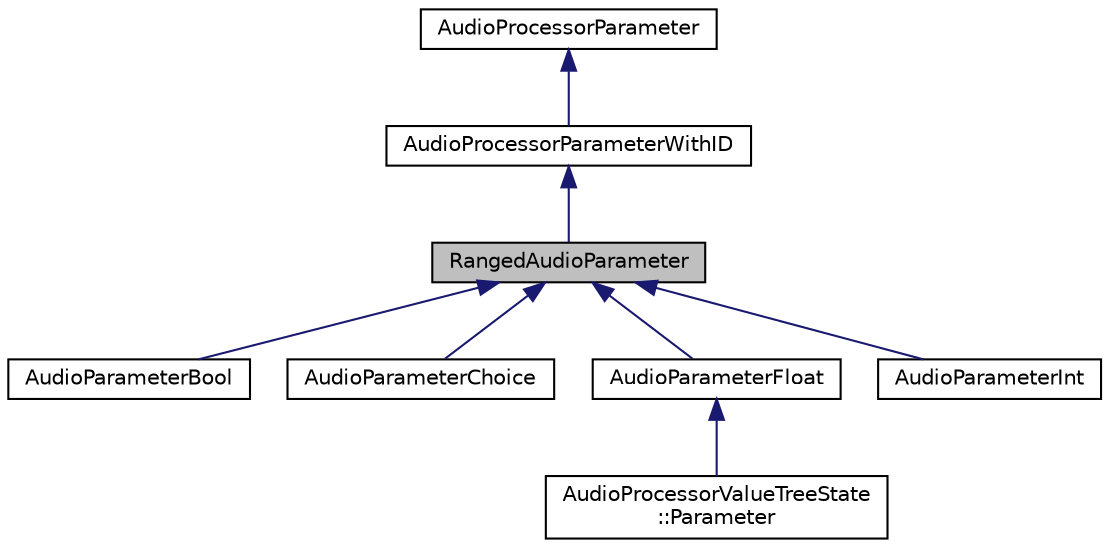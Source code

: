 digraph "RangedAudioParameter"
{
  bgcolor="transparent";
  edge [fontname="Helvetica",fontsize="10",labelfontname="Helvetica",labelfontsize="10"];
  node [fontname="Helvetica",fontsize="10",shape=record];
  Node0 [label="RangedAudioParameter",height=0.2,width=0.4,color="black", fillcolor="grey75", style="filled", fontcolor="black"];
  Node1 -> Node0 [dir="back",color="midnightblue",fontsize="10",style="solid",fontname="Helvetica"];
  Node1 [label="AudioProcessorParameterWithID",height=0.2,width=0.4,color="black",URL="$classAudioProcessorParameterWithID.html",tooltip="This abstract base class is used by some AudioProcessorParameter helper classes. "];
  Node2 -> Node1 [dir="back",color="midnightblue",fontsize="10",style="solid",fontname="Helvetica"];
  Node2 [label="AudioProcessorParameter",height=0.2,width=0.4,color="black",URL="$classAudioProcessorParameter.html",tooltip="An abstract base class for parameter objects that can be added to an AudioProcessor. "];
  Node0 -> Node3 [dir="back",color="midnightblue",fontsize="10",style="solid",fontname="Helvetica"];
  Node3 [label="AudioParameterBool",height=0.2,width=0.4,color="black",URL="$classAudioParameterBool.html",tooltip="Provides a class of AudioProcessorParameter that can be used as a boolean value. "];
  Node0 -> Node4 [dir="back",color="midnightblue",fontsize="10",style="solid",fontname="Helvetica"];
  Node4 [label="AudioParameterChoice",height=0.2,width=0.4,color="black",URL="$classAudioParameterChoice.html",tooltip="Provides a class of AudioProcessorParameter that can be used to select an indexed, named choice from a list. "];
  Node0 -> Node5 [dir="back",color="midnightblue",fontsize="10",style="solid",fontname="Helvetica"];
  Node5 [label="AudioParameterFloat",height=0.2,width=0.4,color="black",URL="$classAudioParameterFloat.html",tooltip="A subclass of AudioProcessorParameter that provides an easy way to create a parameter which maps onto..."];
  Node5 -> Node6 [dir="back",color="midnightblue",fontsize="10",style="solid",fontname="Helvetica"];
  Node6 [label="AudioProcessorValueTreeState\l::Parameter",height=0.2,width=0.4,color="black",URL="$classAudioProcessorValueTreeState_1_1Parameter.html",tooltip="A parameter class that maintains backwards compatibility with deprecated AudioProcessorValueTreeState..."];
  Node0 -> Node7 [dir="back",color="midnightblue",fontsize="10",style="solid",fontname="Helvetica"];
  Node7 [label="AudioParameterInt",height=0.2,width=0.4,color="black",URL="$classAudioParameterInt.html",tooltip="Provides a class of AudioProcessorParameter that can be used as an integer value with a given range..."];
}
